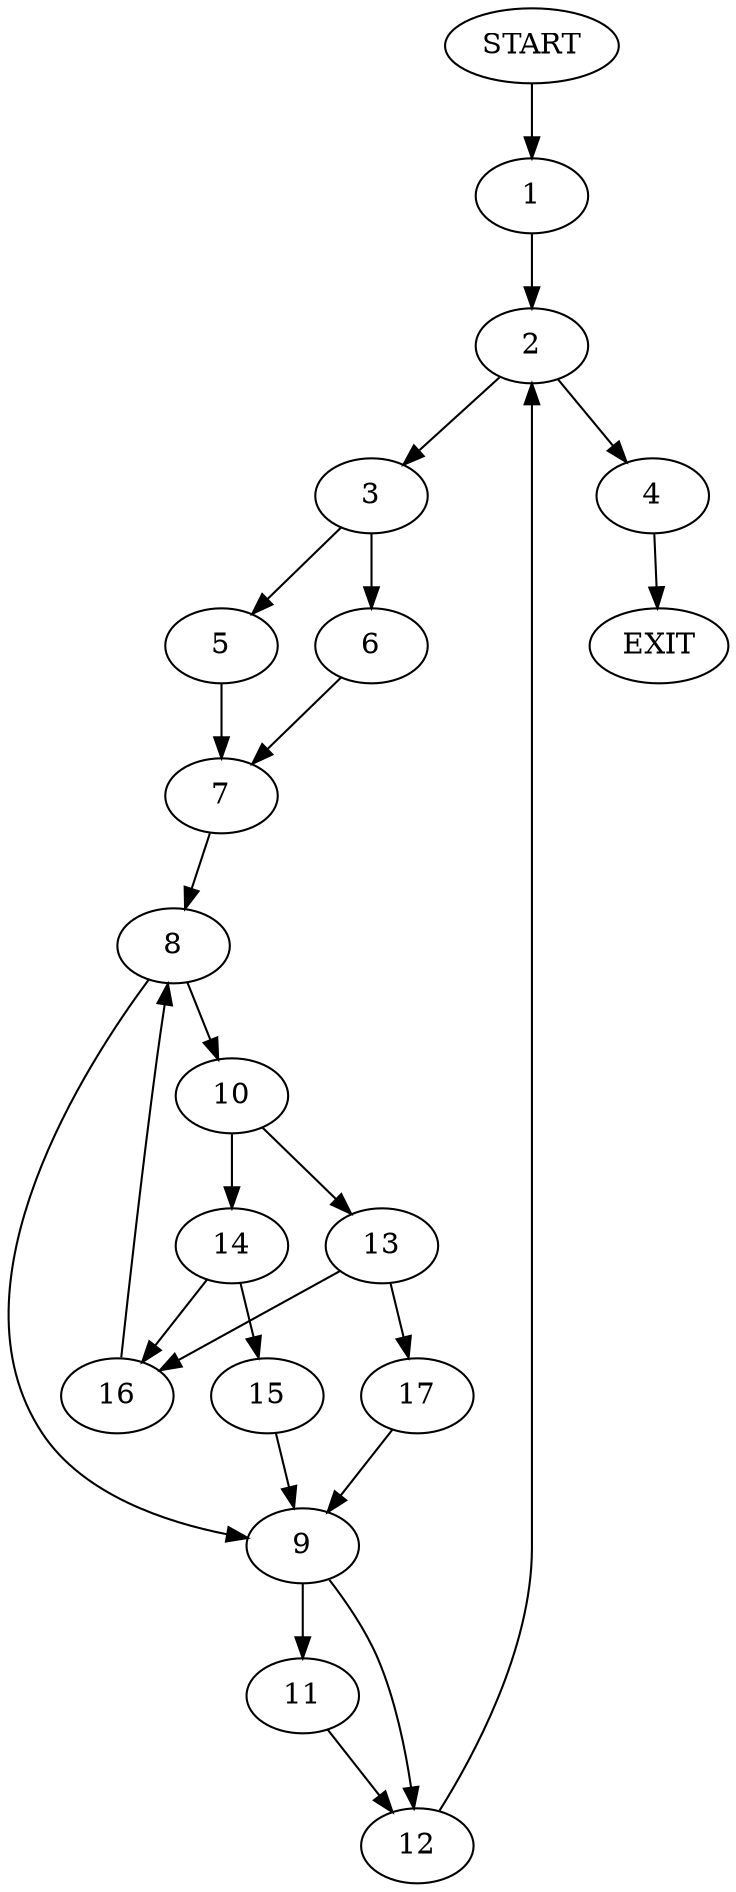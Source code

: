 digraph {
0 [label="START"]
18 [label="EXIT"]
0 -> 1
1 -> 2
2 -> 3
2 -> 4
3 -> 5
3 -> 6
4 -> 18
6 -> 7
5 -> 7
7 -> 8
8 -> 9
8 -> 10
9 -> 11
9 -> 12
10 -> 13
10 -> 14
14 -> 15
14 -> 16
13 -> 17
13 -> 16
15 -> 9
16 -> 8
17 -> 9
11 -> 12
12 -> 2
}
